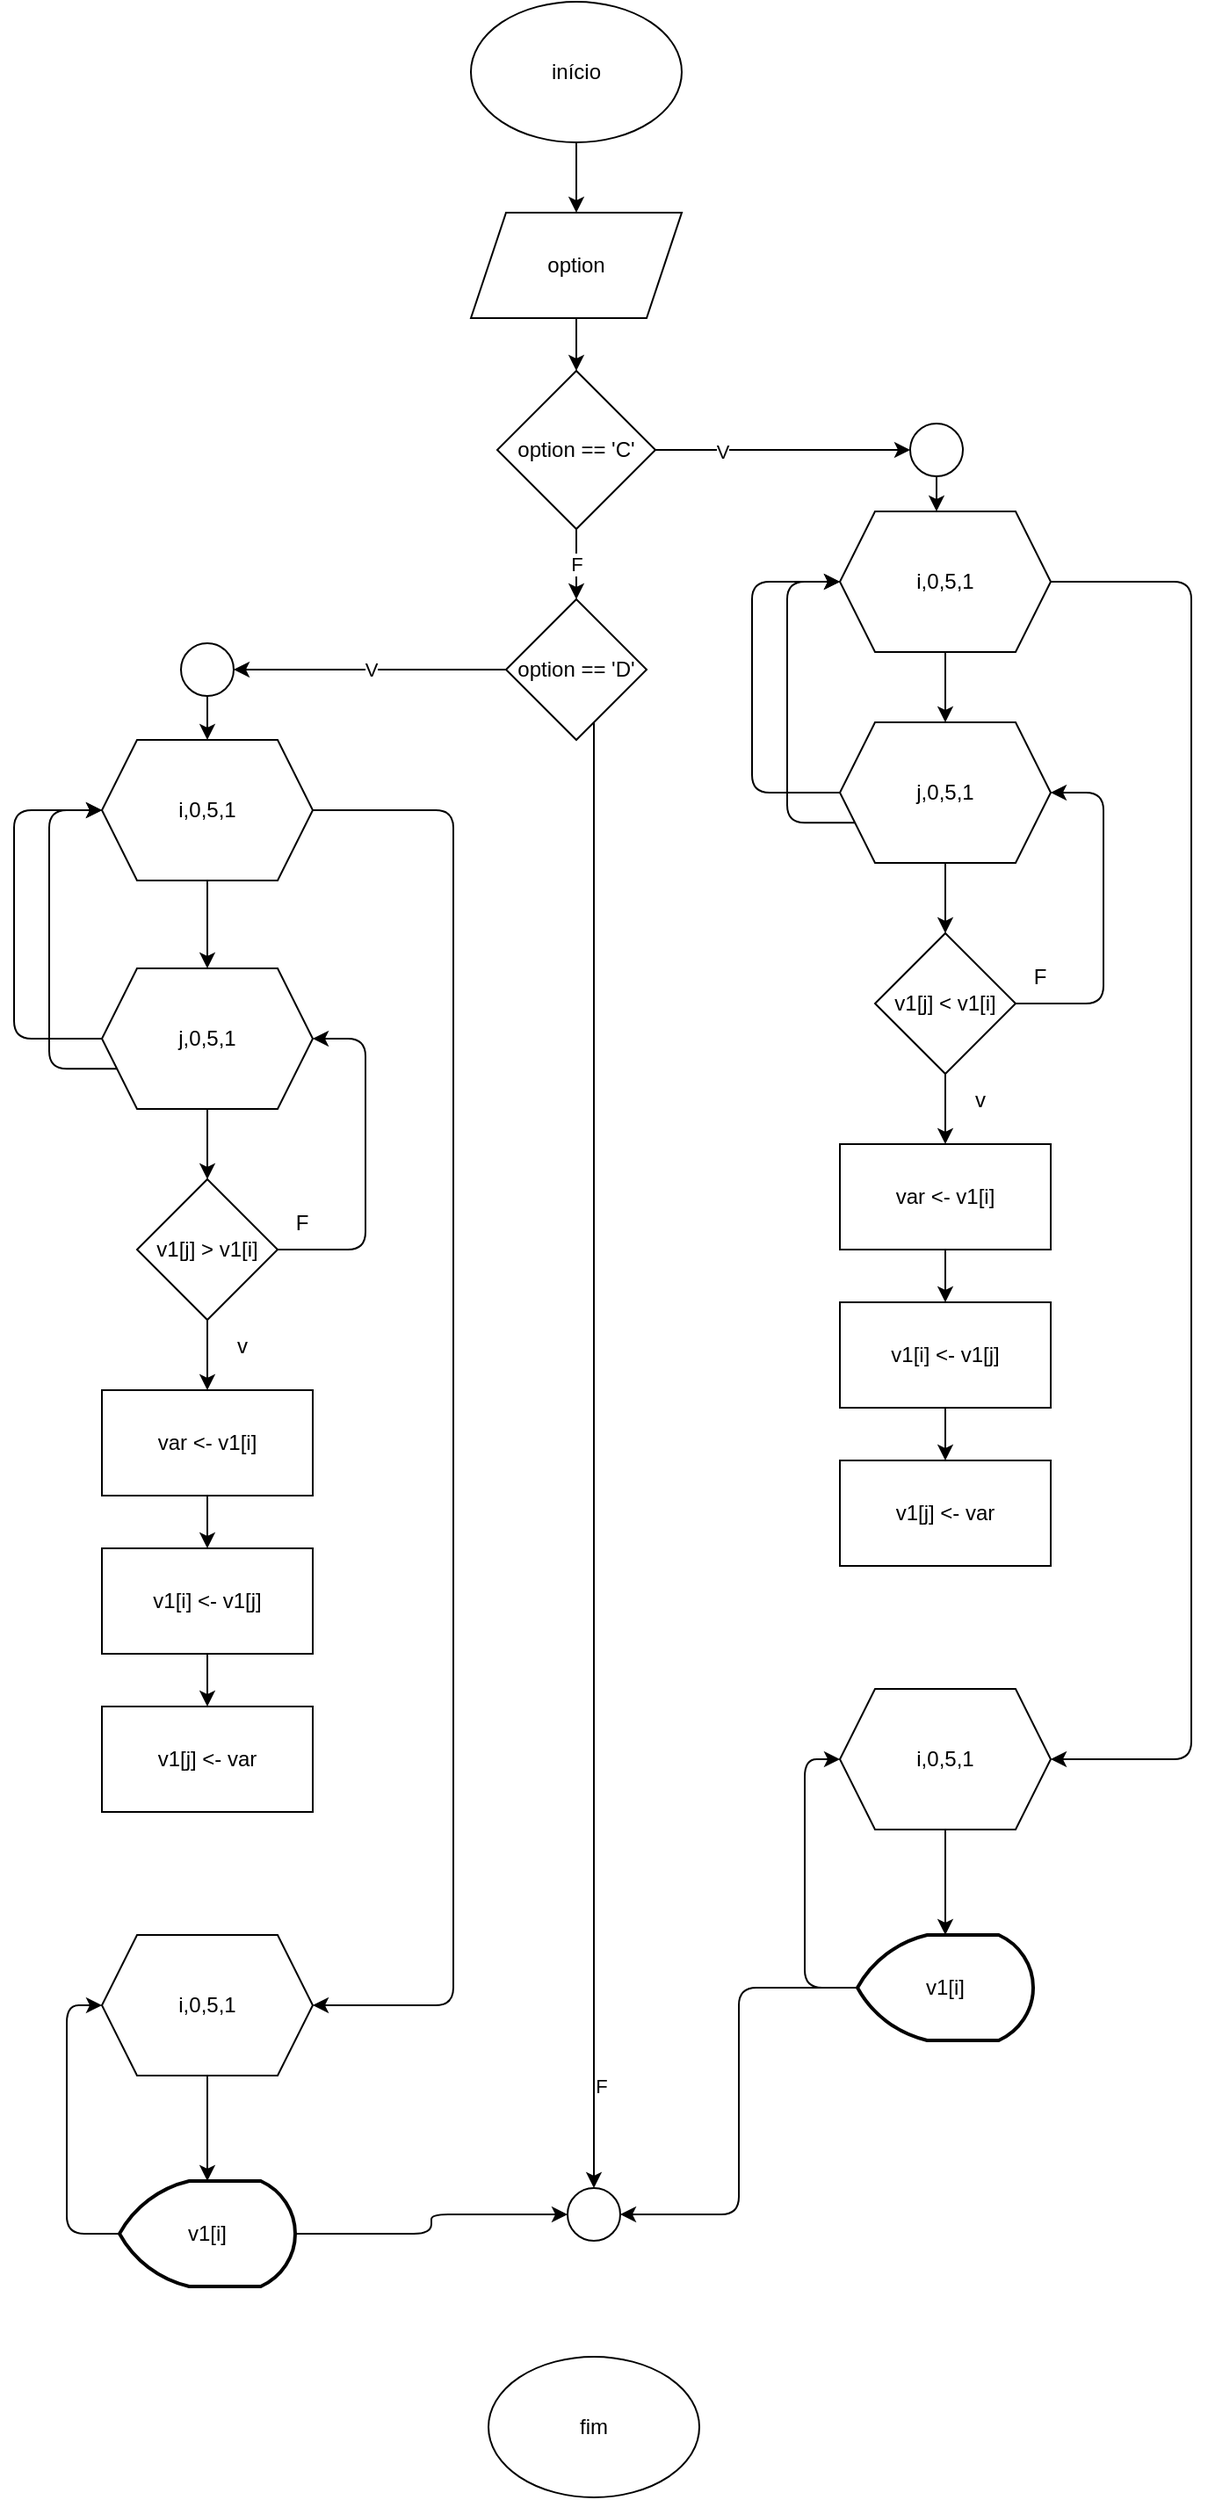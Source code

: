 <mxfile>
    <diagram id="B436DNVnfcNc5ObP1z_V" name="Página-1">
        <mxGraphModel dx="662" dy="243" grid="1" gridSize="10" guides="1" tooltips="1" connect="1" arrows="1" fold="1" page="1" pageScale="1" pageWidth="827" pageHeight="1169" math="0" shadow="0">
            <root>
                <mxCell id="0"/>
                <mxCell id="1" parent="0"/>
                <mxCell id="6" value="" style="edgeStyle=none;html=1;" edge="1" parent="1" source="2" target="5">
                    <mxGeometry relative="1" as="geometry"/>
                </mxCell>
                <mxCell id="2" value="início" style="ellipse;whiteSpace=wrap;html=1;" vertex="1" parent="1">
                    <mxGeometry x="290" y="20" width="120" height="80" as="geometry"/>
                </mxCell>
                <mxCell id="8" value="" style="edgeStyle=none;html=1;" edge="1" parent="1" source="5" target="7">
                    <mxGeometry relative="1" as="geometry"/>
                </mxCell>
                <mxCell id="5" value="option" style="shape=parallelogram;perimeter=parallelogramPerimeter;whiteSpace=wrap;html=1;fixedSize=1;" vertex="1" parent="1">
                    <mxGeometry x="290" y="140" width="120" height="60" as="geometry"/>
                </mxCell>
                <mxCell id="10" value="F" style="edgeStyle=none;html=1;" edge="1" parent="1" source="7" target="9">
                    <mxGeometry relative="1" as="geometry"/>
                </mxCell>
                <mxCell id="33" style="edgeStyle=elbowEdgeStyle;html=1;exitX=1;exitY=0.5;exitDx=0;exitDy=0;" edge="1" parent="1" source="7">
                    <mxGeometry relative="1" as="geometry">
                        <mxPoint x="540" y="275" as="targetPoint"/>
                    </mxGeometry>
                </mxCell>
                <mxCell id="36" value="V" style="edgeLabel;html=1;align=center;verticalAlign=middle;resizable=0;points=[];" vertex="1" connectable="0" parent="33">
                    <mxGeometry x="-0.476" y="-1" relative="1" as="geometry">
                        <mxPoint as="offset"/>
                    </mxGeometry>
                </mxCell>
                <mxCell id="7" value="option == 'C'" style="rhombus;whiteSpace=wrap;html=1;" vertex="1" parent="1">
                    <mxGeometry x="305" y="230" width="90" height="90" as="geometry"/>
                </mxCell>
                <mxCell id="37" value="V" style="edgeStyle=elbowEdgeStyle;html=1;exitX=0;exitY=0.5;exitDx=0;exitDy=0;entryX=1;entryY=0.5;entryDx=0;entryDy=0;" edge="1" parent="1" source="9" target="60">
                    <mxGeometry relative="1" as="geometry">
                        <mxPoint x="270" y="400" as="targetPoint"/>
                    </mxGeometry>
                </mxCell>
                <mxCell id="63" style="edgeStyle=elbowEdgeStyle;html=1;" edge="1" parent="1" source="9">
                    <mxGeometry relative="1" as="geometry">
                        <mxPoint x="360" y="1264" as="targetPoint"/>
                    </mxGeometry>
                </mxCell>
                <mxCell id="64" value="F" style="edgeLabel;html=1;align=center;verticalAlign=middle;resizable=0;points=[];" vertex="1" connectable="0" parent="63">
                    <mxGeometry x="0.861" y="4" relative="1" as="geometry">
                        <mxPoint as="offset"/>
                    </mxGeometry>
                </mxCell>
                <mxCell id="9" value="option == 'D'" style="rhombus;whiteSpace=wrap;html=1;" vertex="1" parent="1">
                    <mxGeometry x="310" y="360" width="80" height="80" as="geometry"/>
                </mxCell>
                <mxCell id="12" value="" style="edgeStyle=none;html=1;" edge="1" parent="1" source="14" target="18">
                    <mxGeometry relative="1" as="geometry"/>
                </mxCell>
                <mxCell id="13" style="edgeStyle=elbowEdgeStyle;html=1;exitX=1;exitY=0.5;exitDx=0;exitDy=0;entryX=1;entryY=0.5;entryDx=0;entryDy=0;" edge="1" parent="1" source="14" target="30">
                    <mxGeometry relative="1" as="geometry">
                        <Array as="points">
                            <mxPoint x="700" y="680"/>
                        </Array>
                    </mxGeometry>
                </mxCell>
                <mxCell id="14" value="i,0,5,1" style="shape=hexagon;perimeter=hexagonPerimeter2;whiteSpace=wrap;html=1;fixedSize=1;" vertex="1" parent="1">
                    <mxGeometry x="500" y="310" width="120" height="80" as="geometry"/>
                </mxCell>
                <mxCell id="15" value="" style="edgeStyle=none;html=1;" edge="1" parent="1" source="18" target="21">
                    <mxGeometry relative="1" as="geometry"/>
                </mxCell>
                <mxCell id="16" style="edgeStyle=elbowEdgeStyle;html=1;exitX=0;exitY=0.75;exitDx=0;exitDy=0;entryX=0;entryY=0.5;entryDx=0;entryDy=0;" edge="1" parent="1" source="18" target="14">
                    <mxGeometry relative="1" as="geometry">
                        <Array as="points">
                            <mxPoint x="470" y="420"/>
                        </Array>
                    </mxGeometry>
                </mxCell>
                <mxCell id="17" style="edgeStyle=elbowEdgeStyle;html=1;exitX=0;exitY=0.5;exitDx=0;exitDy=0;entryX=0;entryY=0.5;entryDx=0;entryDy=0;" edge="1" parent="1" source="18" target="14">
                    <mxGeometry relative="1" as="geometry">
                        <Array as="points">
                            <mxPoint x="450" y="400"/>
                        </Array>
                    </mxGeometry>
                </mxCell>
                <mxCell id="18" value="j,0,5,1" style="shape=hexagon;perimeter=hexagonPerimeter2;whiteSpace=wrap;html=1;fixedSize=1;" vertex="1" parent="1">
                    <mxGeometry x="500" y="430" width="120" height="80" as="geometry"/>
                </mxCell>
                <mxCell id="19" style="edgeStyle=elbowEdgeStyle;html=1;exitX=1;exitY=0.5;exitDx=0;exitDy=0;entryX=1;entryY=0.5;entryDx=0;entryDy=0;" edge="1" parent="1" source="21" target="18">
                    <mxGeometry relative="1" as="geometry">
                        <Array as="points">
                            <mxPoint x="650" y="530"/>
                        </Array>
                    </mxGeometry>
                </mxCell>
                <mxCell id="20" value="" style="edgeStyle=none;html=1;" edge="1" parent="1" source="21" target="23">
                    <mxGeometry relative="1" as="geometry"/>
                </mxCell>
                <mxCell id="21" value="v1[j] &amp;lt; v1[i]" style="rhombus;whiteSpace=wrap;html=1;" vertex="1" parent="1">
                    <mxGeometry x="520" y="550" width="80" height="80" as="geometry"/>
                </mxCell>
                <mxCell id="22" value="" style="edgeStyle=none;html=1;" edge="1" parent="1" source="23" target="27">
                    <mxGeometry relative="1" as="geometry"/>
                </mxCell>
                <mxCell id="23" value="var &amp;lt;- v1[i]" style="whiteSpace=wrap;html=1;" vertex="1" parent="1">
                    <mxGeometry x="500" y="670" width="120" height="60" as="geometry"/>
                </mxCell>
                <mxCell id="24" value="v" style="text;html=1;strokeColor=none;fillColor=none;align=center;verticalAlign=middle;whiteSpace=wrap;rounded=0;" vertex="1" parent="1">
                    <mxGeometry x="550" y="630" width="60" height="30" as="geometry"/>
                </mxCell>
                <mxCell id="25" value="F" style="text;html=1;strokeColor=none;fillColor=none;align=center;verticalAlign=middle;whiteSpace=wrap;rounded=0;" vertex="1" parent="1">
                    <mxGeometry x="584" y="560" width="60" height="30" as="geometry"/>
                </mxCell>
                <mxCell id="26" value="" style="edgeStyle=none;html=1;" edge="1" parent="1" source="27" target="28">
                    <mxGeometry relative="1" as="geometry"/>
                </mxCell>
                <mxCell id="27" value="v1[i] &amp;lt;- v1[j]" style="whiteSpace=wrap;html=1;" vertex="1" parent="1">
                    <mxGeometry x="500" y="760" width="120" height="60" as="geometry"/>
                </mxCell>
                <mxCell id="28" value="v1[j] &amp;lt;- var" style="whiteSpace=wrap;html=1;" vertex="1" parent="1">
                    <mxGeometry x="500" y="850" width="120" height="60" as="geometry"/>
                </mxCell>
                <mxCell id="29" value="" style="edgeStyle=none;html=1;" edge="1" parent="1" source="30">
                    <mxGeometry relative="1" as="geometry">
                        <mxPoint x="560" y="1120" as="targetPoint"/>
                    </mxGeometry>
                </mxCell>
                <mxCell id="30" value="i,0,5,1" style="shape=hexagon;perimeter=hexagonPerimeter2;whiteSpace=wrap;html=1;fixedSize=1;" vertex="1" parent="1">
                    <mxGeometry x="500" y="980" width="120" height="80" as="geometry"/>
                </mxCell>
                <mxCell id="31" style="edgeStyle=elbowEdgeStyle;html=1;exitX=0;exitY=0.5;exitDx=0;exitDy=0;exitPerimeter=0;entryX=0;entryY=0.5;entryDx=0;entryDy=0;" edge="1" parent="1" source="32" target="30">
                    <mxGeometry relative="1" as="geometry">
                        <Array as="points">
                            <mxPoint x="480" y="1090"/>
                        </Array>
                    </mxGeometry>
                </mxCell>
                <mxCell id="68" style="edgeStyle=elbowEdgeStyle;html=1;entryX=1;entryY=0.5;entryDx=0;entryDy=0;" edge="1" parent="1" source="32" target="65">
                    <mxGeometry relative="1" as="geometry"/>
                </mxCell>
                <mxCell id="32" value="v1[i]" style="strokeWidth=2;html=1;shape=mxgraph.flowchart.display;whiteSpace=wrap;" vertex="1" parent="1">
                    <mxGeometry x="510" y="1120" width="100" height="60" as="geometry"/>
                </mxCell>
                <mxCell id="35" value="" style="edgeStyle=elbowEdgeStyle;html=1;" edge="1" parent="1" source="34" target="14">
                    <mxGeometry relative="1" as="geometry"/>
                </mxCell>
                <mxCell id="34" value="" style="ellipse;whiteSpace=wrap;html=1;aspect=fixed;" vertex="1" parent="1">
                    <mxGeometry x="540" y="260" width="30" height="30" as="geometry"/>
                </mxCell>
                <mxCell id="38" value="" style="edgeStyle=none;html=1;" edge="1" parent="1" source="40" target="44">
                    <mxGeometry relative="1" as="geometry"/>
                </mxCell>
                <mxCell id="39" style="edgeStyle=elbowEdgeStyle;html=1;exitX=1;exitY=0.5;exitDx=0;exitDy=0;entryX=1;entryY=0.5;entryDx=0;entryDy=0;" edge="1" parent="1" source="40" target="56">
                    <mxGeometry relative="1" as="geometry">
                        <Array as="points">
                            <mxPoint x="280" y="820"/>
                        </Array>
                    </mxGeometry>
                </mxCell>
                <mxCell id="40" value="i,0,5,1" style="shape=hexagon;perimeter=hexagonPerimeter2;whiteSpace=wrap;html=1;fixedSize=1;" vertex="1" parent="1">
                    <mxGeometry x="80" y="440" width="120" height="80" as="geometry"/>
                </mxCell>
                <mxCell id="41" value="" style="edgeStyle=none;html=1;" edge="1" parent="1" source="44" target="47">
                    <mxGeometry relative="1" as="geometry"/>
                </mxCell>
                <mxCell id="42" style="edgeStyle=elbowEdgeStyle;html=1;exitX=0;exitY=0.75;exitDx=0;exitDy=0;entryX=0;entryY=0.5;entryDx=0;entryDy=0;" edge="1" parent="1" source="44" target="40">
                    <mxGeometry relative="1" as="geometry">
                        <Array as="points">
                            <mxPoint x="50" y="560"/>
                        </Array>
                    </mxGeometry>
                </mxCell>
                <mxCell id="43" style="edgeStyle=elbowEdgeStyle;html=1;exitX=0;exitY=0.5;exitDx=0;exitDy=0;entryX=0;entryY=0.5;entryDx=0;entryDy=0;" edge="1" parent="1" source="44" target="40">
                    <mxGeometry relative="1" as="geometry">
                        <Array as="points">
                            <mxPoint x="30" y="540"/>
                        </Array>
                    </mxGeometry>
                </mxCell>
                <mxCell id="44" value="j,0,5,1" style="shape=hexagon;perimeter=hexagonPerimeter2;whiteSpace=wrap;html=1;fixedSize=1;" vertex="1" parent="1">
                    <mxGeometry x="80" y="570" width="120" height="80" as="geometry"/>
                </mxCell>
                <mxCell id="45" style="edgeStyle=elbowEdgeStyle;html=1;exitX=1;exitY=0.5;exitDx=0;exitDy=0;entryX=1;entryY=0.5;entryDx=0;entryDy=0;" edge="1" parent="1" source="47" target="44">
                    <mxGeometry relative="1" as="geometry">
                        <Array as="points">
                            <mxPoint x="230" y="670"/>
                        </Array>
                    </mxGeometry>
                </mxCell>
                <mxCell id="46" value="" style="edgeStyle=none;html=1;" edge="1" parent="1" source="47" target="49">
                    <mxGeometry relative="1" as="geometry"/>
                </mxCell>
                <mxCell id="47" value="v1[j] &amp;gt; v1[i]" style="rhombus;whiteSpace=wrap;html=1;" vertex="1" parent="1">
                    <mxGeometry x="100" y="690" width="80" height="80" as="geometry"/>
                </mxCell>
                <mxCell id="48" value="" style="edgeStyle=none;html=1;" edge="1" parent="1" source="49" target="53">
                    <mxGeometry relative="1" as="geometry"/>
                </mxCell>
                <mxCell id="49" value="var &amp;lt;- v1[i]" style="whiteSpace=wrap;html=1;" vertex="1" parent="1">
                    <mxGeometry x="80" y="810" width="120" height="60" as="geometry"/>
                </mxCell>
                <mxCell id="50" value="v" style="text;html=1;strokeColor=none;fillColor=none;align=center;verticalAlign=middle;whiteSpace=wrap;rounded=0;" vertex="1" parent="1">
                    <mxGeometry x="130" y="770" width="60" height="30" as="geometry"/>
                </mxCell>
                <mxCell id="51" value="F" style="text;html=1;strokeColor=none;fillColor=none;align=center;verticalAlign=middle;whiteSpace=wrap;rounded=0;" vertex="1" parent="1">
                    <mxGeometry x="164" y="700" width="60" height="30" as="geometry"/>
                </mxCell>
                <mxCell id="52" value="" style="edgeStyle=none;html=1;" edge="1" parent="1" source="53" target="54">
                    <mxGeometry relative="1" as="geometry"/>
                </mxCell>
                <mxCell id="53" value="v1[i] &amp;lt;- v1[j]" style="whiteSpace=wrap;html=1;" vertex="1" parent="1">
                    <mxGeometry x="80" y="900" width="120" height="60" as="geometry"/>
                </mxCell>
                <mxCell id="54" value="v1[j] &amp;lt;- var" style="whiteSpace=wrap;html=1;" vertex="1" parent="1">
                    <mxGeometry x="80" y="990" width="120" height="60" as="geometry"/>
                </mxCell>
                <mxCell id="55" value="" style="edgeStyle=none;html=1;" edge="1" parent="1" source="56">
                    <mxGeometry relative="1" as="geometry">
                        <mxPoint x="140" y="1260" as="targetPoint"/>
                    </mxGeometry>
                </mxCell>
                <mxCell id="56" value="i,0,5,1" style="shape=hexagon;perimeter=hexagonPerimeter2;whiteSpace=wrap;html=1;fixedSize=1;" vertex="1" parent="1">
                    <mxGeometry x="80" y="1120" width="120" height="80" as="geometry"/>
                </mxCell>
                <mxCell id="57" style="edgeStyle=elbowEdgeStyle;html=1;exitX=0;exitY=0.5;exitDx=0;exitDy=0;exitPerimeter=0;entryX=0;entryY=0.5;entryDx=0;entryDy=0;" edge="1" parent="1" source="58" target="56">
                    <mxGeometry relative="1" as="geometry">
                        <Array as="points">
                            <mxPoint x="60" y="1230"/>
                        </Array>
                    </mxGeometry>
                </mxCell>
                <mxCell id="69" style="edgeStyle=elbowEdgeStyle;html=1;exitX=1;exitY=0.5;exitDx=0;exitDy=0;exitPerimeter=0;entryX=0;entryY=0.5;entryDx=0;entryDy=0;" edge="1" parent="1" source="58" target="65">
                    <mxGeometry relative="1" as="geometry"/>
                </mxCell>
                <mxCell id="58" value="v1[i]" style="strokeWidth=2;html=1;shape=mxgraph.flowchart.display;whiteSpace=wrap;" vertex="1" parent="1">
                    <mxGeometry x="90" y="1260" width="100" height="60" as="geometry"/>
                </mxCell>
                <mxCell id="61" value="" style="edgeStyle=elbowEdgeStyle;html=1;" edge="1" parent="1" source="60" target="40">
                    <mxGeometry relative="1" as="geometry"/>
                </mxCell>
                <mxCell id="60" value="" style="ellipse;whiteSpace=wrap;html=1;aspect=fixed;" vertex="1" parent="1">
                    <mxGeometry x="125" y="385" width="30" height="30" as="geometry"/>
                </mxCell>
                <mxCell id="65" value="" style="ellipse;whiteSpace=wrap;html=1;aspect=fixed;" vertex="1" parent="1">
                    <mxGeometry x="345" y="1264" width="30" height="30" as="geometry"/>
                </mxCell>
                <mxCell id="70" value="fim" style="ellipse;whiteSpace=wrap;html=1;" vertex="1" parent="1">
                    <mxGeometry x="300" y="1360" width="120" height="80" as="geometry"/>
                </mxCell>
            </root>
        </mxGraphModel>
    </diagram>
</mxfile>